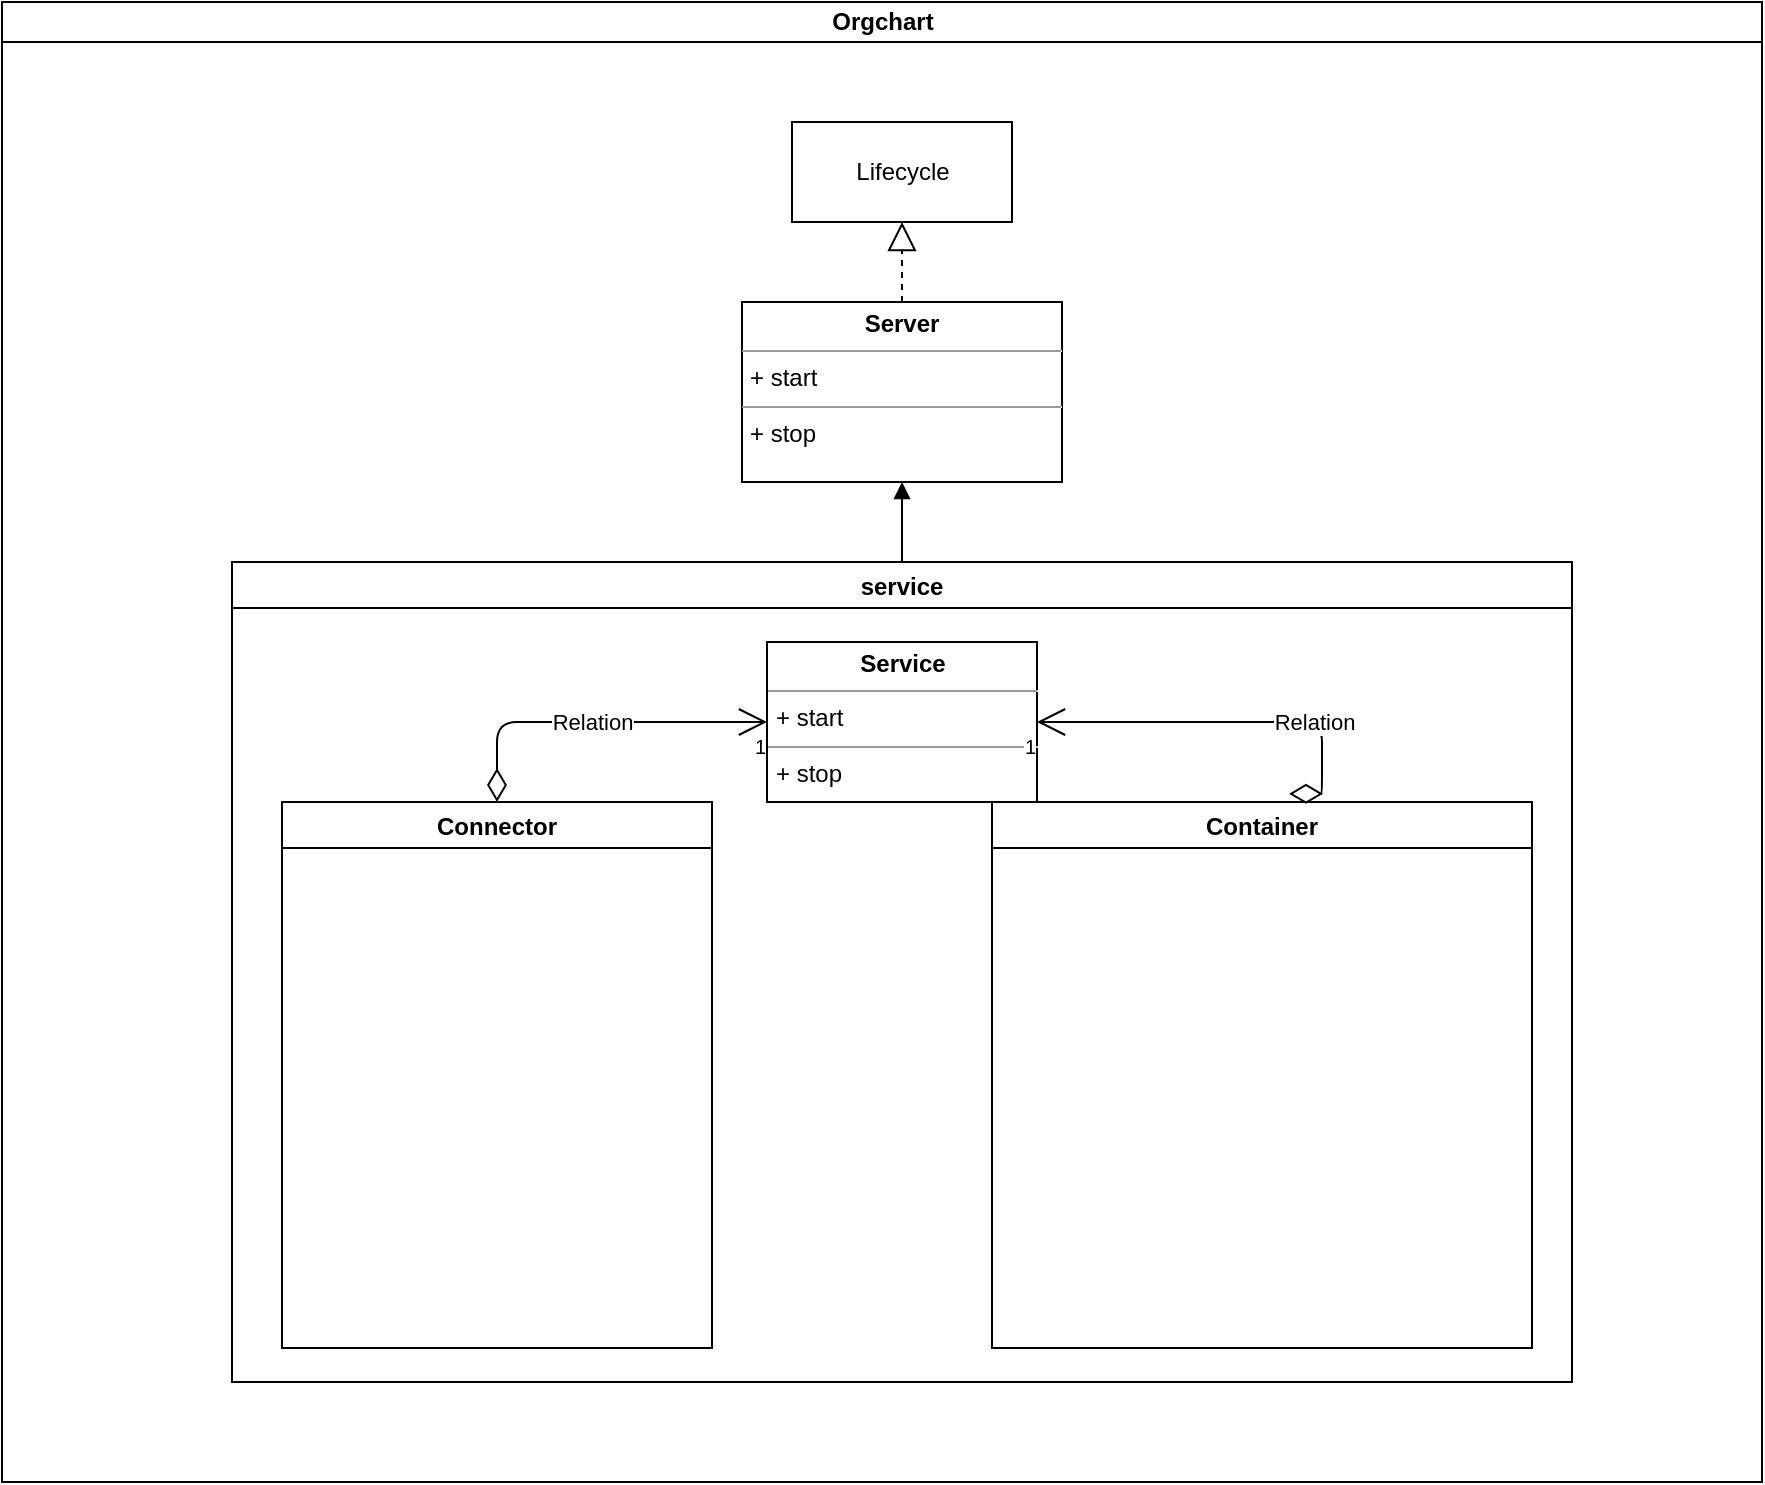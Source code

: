 <mxfile version="13.2.4" type="device"><diagram name="Page-1" id="e7e014a7-5840-1c2e-5031-d8a46d1fe8dd"><mxGraphModel dx="1296" dy="1581" grid="1" gridSize="10" guides="1" tooltips="1" connect="1" arrows="1" fold="1" page="1" pageScale="1" pageWidth="1169" pageHeight="826" background="#ffffff" math="0" shadow="0"><root><mxCell id="0"/><mxCell id="1" parent="0"/><mxCell id="wai-DAGHHTrdjd3t8B75-3" value="Orgchart" style="swimlane;html=1;startSize=20;horizontal=1;containerType=tree;newEdgeStyle={&quot;edgeStyle&quot;:&quot;elbowEdgeStyle&quot;,&quot;startArrow&quot;:&quot;none&quot;,&quot;endArrow&quot;:&quot;none&quot;};" vertex="1" parent="1"><mxGeometry x="180" y="-160" width="880" height="740" as="geometry"/></mxCell><mxCell id="wai-DAGHHTrdjd3t8B75-9" value="Lifecycle" style="html=1;" vertex="1" parent="wai-DAGHHTrdjd3t8B75-3"><mxGeometry x="395" y="60" width="110" height="50" as="geometry"/></mxCell><mxCell id="wai-DAGHHTrdjd3t8B75-13" value="&lt;p style=&quot;margin: 0px ; margin-top: 4px ; text-align: center&quot;&gt;&lt;b&gt;Server&lt;/b&gt;&lt;/p&gt;&lt;hr size=&quot;1&quot;&gt;&lt;p style=&quot;margin: 0px ; margin-left: 4px&quot;&gt;+ start&lt;/p&gt;&lt;hr size=&quot;1&quot;&gt;&lt;p style=&quot;margin: 0px ; margin-left: 4px&quot;&gt;+ stop&lt;/p&gt;" style="verticalAlign=top;align=left;overflow=fill;fontSize=12;fontFamily=Helvetica;html=1;" vertex="1" parent="wai-DAGHHTrdjd3t8B75-3"><mxGeometry x="370" y="150" width="160" height="90" as="geometry"/></mxCell><mxCell id="wai-DAGHHTrdjd3t8B75-15" value="" style="endArrow=block;dashed=1;endFill=0;endSize=12;html=1;entryX=0.5;entryY=1;entryDx=0;entryDy=0;" edge="1" parent="wai-DAGHHTrdjd3t8B75-3" source="wai-DAGHHTrdjd3t8B75-13" target="wai-DAGHHTrdjd3t8B75-9"><mxGeometry width="160" relative="1" as="geometry"><mxPoint x="300" y="270" as="sourcePoint"/><mxPoint x="460" y="270" as="targetPoint"/></mxGeometry></mxCell><mxCell id="wai-DAGHHTrdjd3t8B75-19" value="service" style="swimlane;" vertex="1" parent="wai-DAGHHTrdjd3t8B75-3"><mxGeometry x="115" y="280" width="670" height="410" as="geometry"><mxRectangle x="115" y="280" width="70" height="23" as="alternateBounds"/></mxGeometry></mxCell><mxCell id="wai-DAGHHTrdjd3t8B75-21" value="&lt;p style=&quot;margin: 0px ; margin-top: 4px ; text-align: center&quot;&gt;&lt;b&gt;Service&lt;/b&gt;&lt;/p&gt;&lt;hr size=&quot;1&quot;&gt;&lt;p style=&quot;margin: 0px ; margin-left: 4px&quot;&gt;+ start&lt;/p&gt;&lt;hr size=&quot;1&quot;&gt;&lt;p style=&quot;margin: 0px ; margin-left: 4px&quot;&gt;+ stop&lt;/p&gt;" style="verticalAlign=top;align=left;overflow=fill;fontSize=12;fontFamily=Helvetica;html=1;" vertex="1" parent="wai-DAGHHTrdjd3t8B75-19"><mxGeometry x="267.5" y="40" width="135" height="80" as="geometry"/></mxCell><mxCell id="wai-DAGHHTrdjd3t8B75-22" value="Connector" style="swimlane;" vertex="1" parent="wai-DAGHHTrdjd3t8B75-19"><mxGeometry x="25" y="120" width="215" height="273" as="geometry"><mxRectangle x="25" y="193" width="90" height="23" as="alternateBounds"/></mxGeometry></mxCell><mxCell id="wai-DAGHHTrdjd3t8B75-23" value="Container" style="swimlane;" vertex="1" parent="wai-DAGHHTrdjd3t8B75-19"><mxGeometry x="380" y="120" width="270" height="273" as="geometry"/></mxCell><mxCell id="wai-DAGHHTrdjd3t8B75-31" value="Relation" style="endArrow=open;html=1;endSize=12;startArrow=diamondThin;startSize=14;startFill=0;edgeStyle=orthogonalEdgeStyle;exitX=0.5;exitY=0;exitDx=0;exitDy=0;entryX=0;entryY=0.5;entryDx=0;entryDy=0;" edge="1" parent="wai-DAGHHTrdjd3t8B75-19" source="wai-DAGHHTrdjd3t8B75-22" target="wai-DAGHHTrdjd3t8B75-21"><mxGeometry relative="1" as="geometry"><mxPoint x="175" y="220" as="sourcePoint"/><mxPoint x="335" y="220" as="targetPoint"/></mxGeometry></mxCell><mxCell id="wai-DAGHHTrdjd3t8B75-32" value="" style="resizable=0;html=1;align=left;verticalAlign=top;labelBackgroundColor=#ffffff;fontSize=10;" connectable="0" vertex="1" parent="wai-DAGHHTrdjd3t8B75-31"><mxGeometry x="-1" relative="1" as="geometry"/></mxCell><mxCell id="wai-DAGHHTrdjd3t8B75-33" value="1" style="resizable=0;html=1;align=right;verticalAlign=top;labelBackgroundColor=#ffffff;fontSize=10;" connectable="0" vertex="1" parent="wai-DAGHHTrdjd3t8B75-31"><mxGeometry x="1" relative="1" as="geometry"/></mxCell><mxCell id="wai-DAGHHTrdjd3t8B75-34" value="Relation" style="endArrow=open;html=1;endSize=12;startArrow=diamondThin;startSize=14;startFill=0;edgeStyle=orthogonalEdgeStyle;exitX=0.55;exitY=-0.015;exitDx=0;exitDy=0;entryX=1;entryY=0.5;entryDx=0;entryDy=0;exitPerimeter=0;" edge="1" parent="wai-DAGHHTrdjd3t8B75-19" source="wai-DAGHHTrdjd3t8B75-23" target="wai-DAGHHTrdjd3t8B75-21"><mxGeometry x="0.871" y="-126" relative="1" as="geometry"><mxPoint x="135" y="203" as="sourcePoint"/><mxPoint x="277.5" y="90" as="targetPoint"/><Array as="points"><mxPoint x="545" y="80"/></Array><mxPoint x="126" y="126" as="offset"/></mxGeometry></mxCell><mxCell id="wai-DAGHHTrdjd3t8B75-35" value="" style="resizable=0;html=1;align=left;verticalAlign=top;labelBackgroundColor=#ffffff;fontSize=10;" connectable="0" vertex="1" parent="wai-DAGHHTrdjd3t8B75-34"><mxGeometry x="-1" relative="1" as="geometry"/></mxCell><mxCell id="wai-DAGHHTrdjd3t8B75-36" value="1" style="resizable=0;html=1;align=right;verticalAlign=top;labelBackgroundColor=#ffffff;fontSize=10;" connectable="0" vertex="1" parent="wai-DAGHHTrdjd3t8B75-34"><mxGeometry x="1" relative="1" as="geometry"/></mxCell><mxCell id="wai-DAGHHTrdjd3t8B75-20" value="" style="html=1;verticalAlign=bottom;endArrow=block;entryX=0.5;entryY=1;entryDx=0;entryDy=0;exitX=0.5;exitY=0;exitDx=0;exitDy=0;" edge="1" parent="wai-DAGHHTrdjd3t8B75-3" source="wai-DAGHHTrdjd3t8B75-19" target="wai-DAGHHTrdjd3t8B75-13"><mxGeometry width="80" relative="1" as="geometry"><mxPoint x="340" y="390" as="sourcePoint"/><mxPoint x="420" y="390" as="targetPoint"/><mxPoint as="offset"/></mxGeometry></mxCell></root></mxGraphModel></diagram></mxfile>